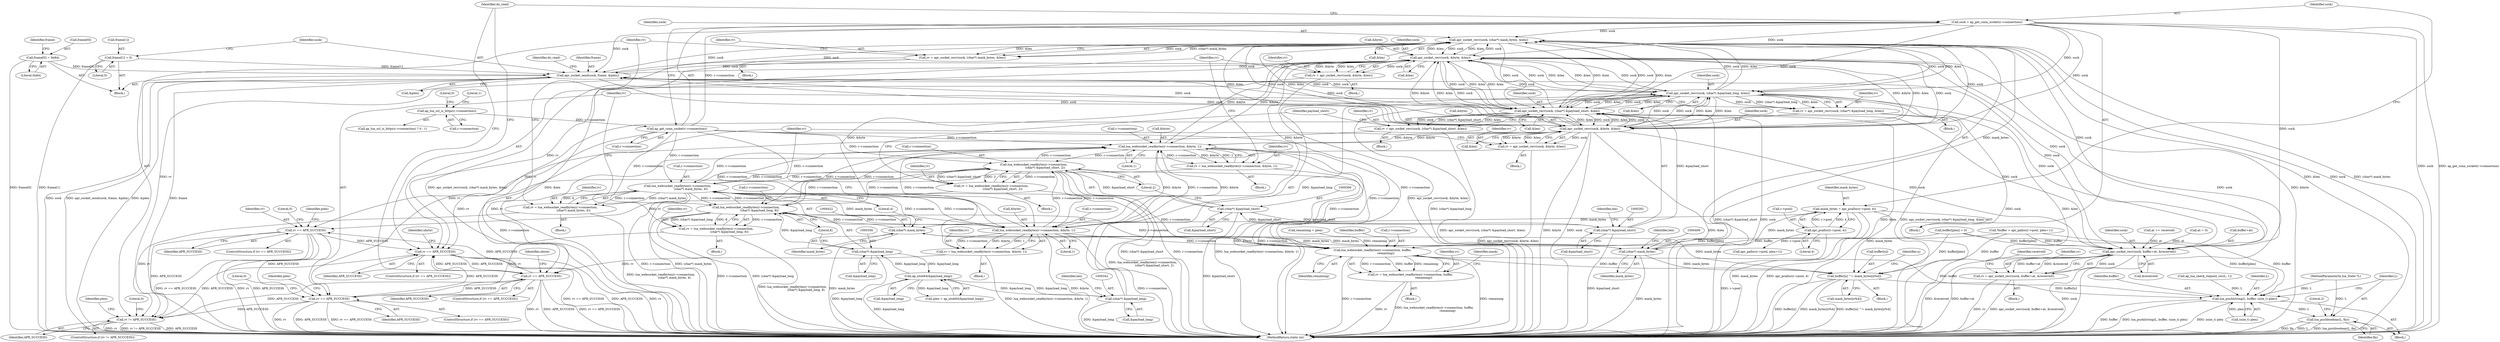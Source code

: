 digraph "0_httpd_643f0fcf3b8ab09a68f0ecd2aa37aafeda3e63ef@API" {
"1000406" [label="(Call,apr_socket_recv(sock, (char*) mask_bytes, &len))"];
"1000185" [label="(Call,apr_socket_recv(sock, &byte, &len))"];
"1000567" [label="(Call,apr_socket_send(sock, frame, &plen))"];
"1000406" [label="(Call,apr_socket_recv(sock, (char*) mask_bytes, &len))"];
"1000339" [label="(Call,apr_socket_recv(sock, (char*) &payload_long, &len))"];
"1000289" [label="(Call,apr_socket_recv(sock, (char*) &payload_short, &len))"];
"1000168" [label="(Call,sock = ap_get_conn_socket(r->connection))"];
"1000170" [label="(Call,ap_get_conn_socket(r->connection))"];
"1000155" [label="(Call,ap_lua_ssl_is_https(r->connection))"];
"1000234" [label="(Call,apr_socket_recv(sock, &byte, &len))"];
"1000195" [label="(Call,lua_websocket_readbytes(r->connection, &byte, 1))"];
"1000301" [label="(Call,lua_websocket_readbytes(r->connection, \n                        (char*) &payload_short, 2))"];
"1000417" [label="(Call,lua_websocket_readbytes(r->connection, \n                            (char*) mask_bytes, 4))"];
"1000351" [label="(Call,lua_websocket_readbytes(r->connection, \n                            (char*) &payload_long, 8))"];
"1000244" [label="(Call,lua_websocket_readbytes(r->connection, &byte, 1))"];
"1000355" [label="(Call,(char*) &payload_long)"];
"1000367" [label="(Call,ap_ntoh64(&payload_long))"];
"1000341" [label="(Call,(char*) &payload_long)"];
"1000421" [label="(Call,(char*) mask_bytes)"];
"1000408" [label="(Call,(char*) mask_bytes)"];
"1000161" [label="(Call,mask_bytes = apr_pcalloc(r->pool, 4))"];
"1000163" [label="(Call,apr_pcalloc(r->pool, 4))"];
"1000305" [label="(Call,(char*) &payload_short)"];
"1000291" [label="(Call,(char*) &payload_short)"];
"1000562" [label="(Call,frame[1] = 0)"];
"1000557" [label="(Call,frame[0] = 0x8A)"];
"1000183" [label="(Call,rv = apr_socket_recv(sock, &byte, &len))"];
"1000203" [label="(Call,rv == APR_SUCCESS)"];
"1000252" [label="(Call,rv == APR_SUCCESS)"];
"1000315" [label="(Call,rv == APR_SUCCESS)"];
"1000361" [label="(Call,rv == APR_SUCCESS)"];
"1000426" [label="(Call,rv != APR_SUCCESS)"];
"1000193" [label="(Call,rv = lua_websocket_readbytes(r->connection, &byte, 1))"];
"1000232" [label="(Call,rv = apr_socket_recv(sock, &byte, &len))"];
"1000287" [label="(Call,rv = apr_socket_recv(sock, (char*) &payload_short, &len))"];
"1000337" [label="(Call,rv = apr_socket_recv(sock, (char*) &payload_long, &len))"];
"1000404" [label="(Call,rv = apr_socket_recv(sock, (char*) mask_bytes, &len))"];
"1000480" [label="(Call,apr_socket_recv(sock, buffer+at, &received))"];
"1000478" [label="(Call,rv = apr_socket_recv(sock, buffer+at, &received))"];
"1000242" [label="(Call,rv = lua_websocket_readbytes(r->connection, &byte, 1))"];
"1000299" [label="(Call,rv = lua_websocket_readbytes(r->connection, \n                        (char*) &payload_short, 2))"];
"1000349" [label="(Call,rv = lua_websocket_readbytes(r->connection, \n                            (char*) &payload_long, 8))"];
"1000415" [label="(Call,rv = lua_websocket_readbytes(r->connection, \n                            (char*) mask_bytes, 4))"];
"1000509" [label="(Call,lua_websocket_readbytes(r->connection, buffer, \n                            remaining))"];
"1000507" [label="(Call,rv = lua_websocket_readbytes(r->connection, buffer, \n                            remaining))"];
"1000528" [label="(Call,buffer[n] ^= mask_bytes[n%4])"];
"1000537" [label="(Call,lua_pushlstring(L, buffer, (size_t) plen))"];
"1000543" [label="(Call,lua_pushboolean(L, fin))"];
"1000539" [label="(Identifier,buffer)"];
"1000241" [label="(Block,)"];
"1000243" [label="(Identifier,rv)"];
"1000254" [label="(Identifier,APR_SUCCESS)"];
"1000231" [label="(Block,)"];
"1000568" [label="(Identifier,sock)"];
"1000355" [label="(Call,(char*) &payload_long)"];
"1000482" [label="(Call,buffer+at)"];
"1000435" [label="(Identifier,plen)"];
"1000170" [label="(Call,ap_get_conn_socket(r->connection))"];
"1000314" [label="(ControlStructure,if (rv == APR_SUCCESS))"];
"1000481" [label="(Identifier,sock)"];
"1000573" [label="(Identifier,do_read)"];
"1000495" [label="(Call,at += received)"];
"1000442" [label="(Block,)"];
"1000547" [label="(Literal,2)"];
"1000489" [label="(Identifier,received)"];
"1000348" [label="(Block,)"];
"1000404" [label="(Call,rv = apr_socket_recv(sock, (char*) mask_bytes, &len))"];
"1000540" [label="(Call,(size_t) plen)"];
"1000544" [label="(Identifier,L)"];
"1000543" [label="(Call,lua_pushboolean(L, fin))"];
"1000545" [label="(Identifier,fin)"];
"1000507" [label="(Call,rv = lua_websocket_readbytes(r->connection, buffer, \n                            remaining))"];
"1000171" [label="(Call,r->connection)"];
"1000199" [label="(Call,&byte)"];
"1000289" [label="(Call,apr_socket_recv(sock, (char*) &payload_short, &len))"];
"1000149" [label="(Call,ap_lua_check_request_rec(L, 1))"];
"1000567" [label="(Call,apr_socket_send(sock, frame, &plen))"];
"1000516" [label="(Identifier,mask)"];
"1000455" [label="(Call,apr_palloc(r->pool, plen+1))"];
"1000410" [label="(Identifier,mask_bytes)"];
"1000305" [label="(Call,(char*) &payload_short)"];
"1000161" [label="(Call,mask_bytes = apr_pcalloc(r->pool, 4))"];
"1000337" [label="(Call,rv = apr_socket_recv(sock, (char*) &payload_long, &len))"];
"1000309" [label="(Literal,2)"];
"1000234" [label="(Call,apr_socket_recv(sock, &byte, &len))"];
"1000317" [label="(Identifier,APR_SUCCESS)"];
"1000478" [label="(Call,rv = apr_socket_recv(sock, buffer+at, &received))"];
"1000257" [label="(Identifier,ubyte)"];
"1000424" [label="(Literal,4)"];
"1000561" [label="(Literal,0x8A)"];
"1000316" [label="(Identifier,rv)"];
"1000311" [label="(Identifier,payload_short)"];
"1000343" [label="(Call,&payload_long)"];
"1000242" [label="(Call,rv = lua_websocket_readbytes(r->connection, &byte, 1))"];
"1000195" [label="(Call,lua_websocket_readbytes(r->connection, &byte, 1))"];
"1000116" [label="(Block,)"];
"1000245" [label="(Call,r->connection)"];
"1000403" [label="(Block,)"];
"1000474" [label="(Block,)"];
"1000529" [label="(Call,buffer[n])"];
"1000508" [label="(Identifier,rv)"];
"1000325" [label="(Literal,0)"];
"1000205" [label="(Identifier,APR_SUCCESS)"];
"1000407" [label="(Identifier,sock)"];
"1000479" [label="(Identifier,rv)"];
"1000509" [label="(Call,lua_websocket_readbytes(r->connection, buffer, \n                            remaining))"];
"1000203" [label="(Call,rv == APR_SUCCESS)"];
"1000352" [label="(Call,r->connection)"];
"1000287" [label="(Call,rv = apr_socket_recv(sock, (char*) &payload_short, &len))"];
"1000244" [label="(Call,lua_websocket_readbytes(r->connection, &byte, 1))"];
"1000462" [label="(Call,buffer[plen] = 0)"];
"1000406" [label="(Call,apr_socket_recv(sock, (char*) mask_bytes, &len))"];
"1000162" [label="(Identifier,mask_bytes)"];
"1000202" [label="(ControlStructure,if (rv == APR_SUCCESS))"];
"1000538" [label="(Identifier,L)"];
"1000302" [label="(Call,r->connection)"];
"1000526" [label="(Identifier,n)"];
"1000184" [label="(Identifier,rv)"];
"1000291" [label="(Call,(char*) &payload_short)"];
"1000367" [label="(Call,ap_ntoh64(&payload_long))"];
"1000175" [label="(Identifier,do_read)"];
"1000238" [label="(Call,&len)"];
"1000250" [label="(Literal,1)"];
"1000532" [label="(Call,mask_bytes[n%4])"];
"1000301" [label="(Call,lua_websocket_readbytes(r->connection, \n                        (char*) &payload_short, 2))"];
"1000345" [label="(Call,&len)"];
"1000558" [label="(Call,frame[0])"];
"1000288" [label="(Identifier,rv)"];
"1000232" [label="(Call,rv = apr_socket_recv(sock, &byte, &len))"];
"1000183" [label="(Call,rv = apr_socket_recv(sock, &byte, &len))"];
"1000251" [label="(ControlStructure,if (rv == APR_SUCCESS))"];
"1000307" [label="(Call,&payload_short)"];
"1000414" [label="(Block,)"];
"1000563" [label="(Call,frame[1])"];
"1000233" [label="(Identifier,rv)"];
"1000192" [label="(Block,)"];
"1000363" [label="(Identifier,APR_SUCCESS)"];
"1000480" [label="(Call,apr_socket_recv(sock, buffer+at, &received))"];
"1000444" [label="(Call,remaining = plen)"];
"1000213" [label="(Identifier,ubyte)"];
"1000569" [label="(Identifier,frame)"];
"1000426" [label="(Call,rv != APR_SUCCESS)"];
"1000418" [label="(Call,r->connection)"];
"1000154" [label="(Call,ap_lua_ssl_is_https(r->connection) ? 0 : 1)"];
"1000186" [label="(Identifier,sock)"];
"1000315" [label="(Call,rv == APR_SUCCESS)"];
"1000193" [label="(Call,rv = lua_websocket_readbytes(r->connection, &byte, 1))"];
"1000362" [label="(Identifier,rv)"];
"1000566" [label="(Literal,0)"];
"1000366" [label="(Identifier,plen)"];
"1000411" [label="(Call,&len)"];
"1000339" [label="(Call,apr_socket_recv(sock, (char*) &payload_long, &len))"];
"1000368" [label="(Call,&payload_long)"];
"1000453" [label="(Call,*buffer = apr_palloc(r->pool, plen+1))"];
"1000537" [label="(Call,lua_pushlstring(L, buffer, (size_t) plen))"];
"1000167" [label="(Literal,4)"];
"1000295" [label="(Call,&len)"];
"1000185" [label="(Call,apr_socket_recv(sock, &byte, &len))"];
"1000351" [label="(Call,lua_websocket_readbytes(r->connection, \n                            (char*) &payload_long, 8))"];
"1000417" [label="(Call,lua_websocket_readbytes(r->connection, \n                            (char*) mask_bytes, 4))"];
"1000423" [label="(Identifier,mask_bytes)"];
"1000412" [label="(Identifier,len)"];
"1000155" [label="(Call,ap_lua_ssl_is_https(r->connection))"];
"1000360" [label="(ControlStructure,if (rv == APR_SUCCESS))"];
"1000341" [label="(Call,(char*) &payload_long)"];
"1000204" [label="(Identifier,rv)"];
"1000431" [label="(Literal,0)"];
"1000350" [label="(Identifier,rv)"];
"1000201" [label="(Literal,1)"];
"1000189" [label="(Call,&len)"];
"1000168" [label="(Call,sock = ap_get_conn_socket(r->connection))"];
"1000182" [label="(Block,)"];
"1000298" [label="(Block,)"];
"1000290" [label="(Identifier,sock)"];
"1000349" [label="(Call,rv = lua_websocket_readbytes(r->connection, \n                            (char*) &payload_long, 8))"];
"1000300" [label="(Identifier,rv)"];
"1000346" [label="(Identifier,len)"];
"1000428" [label="(Identifier,APR_SUCCESS)"];
"1000164" [label="(Call,r->pool)"];
"1000357" [label="(Call,&payload_long)"];
"1000299" [label="(Call,rv = lua_websocket_readbytes(r->connection, \n                        (char*) &payload_short, 2))"];
"1000373" [label="(Literal,0)"];
"1000169" [label="(Identifier,sock)"];
"1000296" [label="(Identifier,len)"];
"1000235" [label="(Identifier,sock)"];
"1000513" [label="(Identifier,buffer)"];
"1000415" [label="(Call,rv = lua_websocket_readbytes(r->connection, \n                            (char*) mask_bytes, 4))"];
"1000562" [label="(Call,frame[1] = 0)"];
"1000194" [label="(Identifier,rv)"];
"1000485" [label="(Call,&received)"];
"1000570" [label="(Call,&plen)"];
"1000293" [label="(Call,&payload_short)"];
"1000160" [label="(Literal,1)"];
"1000187" [label="(Call,&byte)"];
"1000248" [label="(Call,&byte)"];
"1000365" [label="(Call,plen = ap_ntoh64(&payload_long))"];
"1000336" [label="(Block,)"];
"1000286" [label="(Block,)"];
"1000527" [label="(Block,)"];
"1000252" [label="(Call,rv == APR_SUCCESS)"];
"1000514" [label="(Identifier,remaining)"];
"1000361" [label="(Call,rv == APR_SUCCESS)"];
"1000408" [label="(Call,(char*) mask_bytes)"];
"1000564" [label="(Identifier,frame)"];
"1000427" [label="(Identifier,rv)"];
"1000338" [label="(Identifier,rv)"];
"1000425" [label="(ControlStructure,if (rv != APR_SUCCESS))"];
"1000557" [label="(Call,frame[0] = 0x8A)"];
"1000253" [label="(Identifier,rv)"];
"1000506" [label="(Block,)"];
"1000236" [label="(Call,&byte)"];
"1000115" [label="(MethodParameterIn,lua_State *L)"];
"1000510" [label="(Call,r->connection)"];
"1000449" [label="(Call,at = 0)"];
"1000340" [label="(Identifier,sock)"];
"1000416" [label="(Identifier,rv)"];
"1000552" [label="(Block,)"];
"1000359" [label="(Literal,8)"];
"1000156" [label="(Call,r->connection)"];
"1000196" [label="(Call,r->connection)"];
"1000421" [label="(Call,(char*) mask_bytes)"];
"1000528" [label="(Call,buffer[n] ^= mask_bytes[n%4])"];
"1000405" [label="(Identifier,rv)"];
"1000320" [label="(Identifier,plen)"];
"1000159" [label="(Literal,0)"];
"1000577" [label="(MethodReturn,static int)"];
"1000163" [label="(Call,apr_pcalloc(r->pool, 4))"];
"1000406" -> "1000404"  [label="AST: "];
"1000406" -> "1000411"  [label="CFG: "];
"1000407" -> "1000406"  [label="AST: "];
"1000408" -> "1000406"  [label="AST: "];
"1000411" -> "1000406"  [label="AST: "];
"1000404" -> "1000406"  [label="CFG: "];
"1000406" -> "1000577"  [label="DDG: &len"];
"1000406" -> "1000577"  [label="DDG: sock"];
"1000406" -> "1000577"  [label="DDG: (char*) mask_bytes"];
"1000406" -> "1000185"  [label="DDG: sock"];
"1000406" -> "1000185"  [label="DDG: &len"];
"1000406" -> "1000234"  [label="DDG: sock"];
"1000406" -> "1000234"  [label="DDG: &len"];
"1000406" -> "1000289"  [label="DDG: sock"];
"1000406" -> "1000289"  [label="DDG: &len"];
"1000406" -> "1000339"  [label="DDG: sock"];
"1000406" -> "1000339"  [label="DDG: &len"];
"1000406" -> "1000404"  [label="DDG: sock"];
"1000406" -> "1000404"  [label="DDG: (char*) mask_bytes"];
"1000406" -> "1000404"  [label="DDG: &len"];
"1000185" -> "1000406"  [label="DDG: sock"];
"1000185" -> "1000406"  [label="DDG: &len"];
"1000567" -> "1000406"  [label="DDG: sock"];
"1000339" -> "1000406"  [label="DDG: sock"];
"1000339" -> "1000406"  [label="DDG: &len"];
"1000289" -> "1000406"  [label="DDG: sock"];
"1000289" -> "1000406"  [label="DDG: &len"];
"1000168" -> "1000406"  [label="DDG: sock"];
"1000234" -> "1000406"  [label="DDG: sock"];
"1000234" -> "1000406"  [label="DDG: &len"];
"1000408" -> "1000406"  [label="DDG: mask_bytes"];
"1000406" -> "1000480"  [label="DDG: sock"];
"1000406" -> "1000567"  [label="DDG: sock"];
"1000185" -> "1000183"  [label="AST: "];
"1000185" -> "1000189"  [label="CFG: "];
"1000186" -> "1000185"  [label="AST: "];
"1000187" -> "1000185"  [label="AST: "];
"1000189" -> "1000185"  [label="AST: "];
"1000183" -> "1000185"  [label="CFG: "];
"1000185" -> "1000577"  [label="DDG: sock"];
"1000185" -> "1000577"  [label="DDG: &byte"];
"1000185" -> "1000577"  [label="DDG: &len"];
"1000185" -> "1000183"  [label="DDG: sock"];
"1000185" -> "1000183"  [label="DDG: &byte"];
"1000185" -> "1000183"  [label="DDG: &len"];
"1000567" -> "1000185"  [label="DDG: sock"];
"1000339" -> "1000185"  [label="DDG: sock"];
"1000339" -> "1000185"  [label="DDG: &len"];
"1000289" -> "1000185"  [label="DDG: sock"];
"1000289" -> "1000185"  [label="DDG: &len"];
"1000168" -> "1000185"  [label="DDG: sock"];
"1000234" -> "1000185"  [label="DDG: sock"];
"1000234" -> "1000185"  [label="DDG: &byte"];
"1000234" -> "1000185"  [label="DDG: &len"];
"1000244" -> "1000185"  [label="DDG: &byte"];
"1000195" -> "1000185"  [label="DDG: &byte"];
"1000185" -> "1000195"  [label="DDG: &byte"];
"1000185" -> "1000234"  [label="DDG: sock"];
"1000185" -> "1000234"  [label="DDG: &byte"];
"1000185" -> "1000234"  [label="DDG: &len"];
"1000185" -> "1000244"  [label="DDG: &byte"];
"1000185" -> "1000289"  [label="DDG: sock"];
"1000185" -> "1000289"  [label="DDG: &len"];
"1000185" -> "1000339"  [label="DDG: sock"];
"1000185" -> "1000339"  [label="DDG: &len"];
"1000185" -> "1000480"  [label="DDG: sock"];
"1000185" -> "1000567"  [label="DDG: sock"];
"1000567" -> "1000552"  [label="AST: "];
"1000567" -> "1000570"  [label="CFG: "];
"1000568" -> "1000567"  [label="AST: "];
"1000569" -> "1000567"  [label="AST: "];
"1000570" -> "1000567"  [label="AST: "];
"1000573" -> "1000567"  [label="CFG: "];
"1000567" -> "1000577"  [label="DDG: frame"];
"1000567" -> "1000577"  [label="DDG: sock"];
"1000567" -> "1000577"  [label="DDG: apr_socket_send(sock, frame, &plen)"];
"1000567" -> "1000577"  [label="DDG: &plen"];
"1000567" -> "1000234"  [label="DDG: sock"];
"1000567" -> "1000289"  [label="DDG: sock"];
"1000567" -> "1000339"  [label="DDG: sock"];
"1000567" -> "1000480"  [label="DDG: sock"];
"1000339" -> "1000567"  [label="DDG: sock"];
"1000289" -> "1000567"  [label="DDG: sock"];
"1000168" -> "1000567"  [label="DDG: sock"];
"1000234" -> "1000567"  [label="DDG: sock"];
"1000562" -> "1000567"  [label="DDG: frame[1]"];
"1000557" -> "1000567"  [label="DDG: frame[0]"];
"1000339" -> "1000337"  [label="AST: "];
"1000339" -> "1000345"  [label="CFG: "];
"1000340" -> "1000339"  [label="AST: "];
"1000341" -> "1000339"  [label="AST: "];
"1000345" -> "1000339"  [label="AST: "];
"1000337" -> "1000339"  [label="CFG: "];
"1000339" -> "1000577"  [label="DDG: sock"];
"1000339" -> "1000577"  [label="DDG: &len"];
"1000339" -> "1000577"  [label="DDG: (char*) &payload_long"];
"1000339" -> "1000234"  [label="DDG: sock"];
"1000339" -> "1000234"  [label="DDG: &len"];
"1000339" -> "1000289"  [label="DDG: sock"];
"1000339" -> "1000289"  [label="DDG: &len"];
"1000339" -> "1000337"  [label="DDG: sock"];
"1000339" -> "1000337"  [label="DDG: (char*) &payload_long"];
"1000339" -> "1000337"  [label="DDG: &len"];
"1000289" -> "1000339"  [label="DDG: sock"];
"1000289" -> "1000339"  [label="DDG: &len"];
"1000168" -> "1000339"  [label="DDG: sock"];
"1000234" -> "1000339"  [label="DDG: sock"];
"1000234" -> "1000339"  [label="DDG: &len"];
"1000341" -> "1000339"  [label="DDG: &payload_long"];
"1000339" -> "1000480"  [label="DDG: sock"];
"1000289" -> "1000287"  [label="AST: "];
"1000289" -> "1000295"  [label="CFG: "];
"1000290" -> "1000289"  [label="AST: "];
"1000291" -> "1000289"  [label="AST: "];
"1000295" -> "1000289"  [label="AST: "];
"1000287" -> "1000289"  [label="CFG: "];
"1000289" -> "1000577"  [label="DDG: (char*) &payload_short"];
"1000289" -> "1000577"  [label="DDG: sock"];
"1000289" -> "1000577"  [label="DDG: &len"];
"1000289" -> "1000234"  [label="DDG: sock"];
"1000289" -> "1000234"  [label="DDG: &len"];
"1000289" -> "1000287"  [label="DDG: sock"];
"1000289" -> "1000287"  [label="DDG: (char*) &payload_short"];
"1000289" -> "1000287"  [label="DDG: &len"];
"1000168" -> "1000289"  [label="DDG: sock"];
"1000234" -> "1000289"  [label="DDG: sock"];
"1000234" -> "1000289"  [label="DDG: &len"];
"1000291" -> "1000289"  [label="DDG: &payload_short"];
"1000289" -> "1000480"  [label="DDG: sock"];
"1000168" -> "1000116"  [label="AST: "];
"1000168" -> "1000170"  [label="CFG: "];
"1000169" -> "1000168"  [label="AST: "];
"1000170" -> "1000168"  [label="AST: "];
"1000175" -> "1000168"  [label="CFG: "];
"1000168" -> "1000577"  [label="DDG: sock"];
"1000168" -> "1000577"  [label="DDG: ap_get_conn_socket(r->connection)"];
"1000170" -> "1000168"  [label="DDG: r->connection"];
"1000168" -> "1000234"  [label="DDG: sock"];
"1000168" -> "1000480"  [label="DDG: sock"];
"1000170" -> "1000171"  [label="CFG: "];
"1000171" -> "1000170"  [label="AST: "];
"1000170" -> "1000577"  [label="DDG: r->connection"];
"1000155" -> "1000170"  [label="DDG: r->connection"];
"1000170" -> "1000195"  [label="DDG: r->connection"];
"1000170" -> "1000244"  [label="DDG: r->connection"];
"1000170" -> "1000301"  [label="DDG: r->connection"];
"1000170" -> "1000351"  [label="DDG: r->connection"];
"1000170" -> "1000417"  [label="DDG: r->connection"];
"1000170" -> "1000509"  [label="DDG: r->connection"];
"1000155" -> "1000154"  [label="AST: "];
"1000155" -> "1000156"  [label="CFG: "];
"1000156" -> "1000155"  [label="AST: "];
"1000159" -> "1000155"  [label="CFG: "];
"1000160" -> "1000155"  [label="CFG: "];
"1000234" -> "1000232"  [label="AST: "];
"1000234" -> "1000238"  [label="CFG: "];
"1000235" -> "1000234"  [label="AST: "];
"1000236" -> "1000234"  [label="AST: "];
"1000238" -> "1000234"  [label="AST: "];
"1000232" -> "1000234"  [label="CFG: "];
"1000234" -> "1000577"  [label="DDG: &byte"];
"1000234" -> "1000577"  [label="DDG: sock"];
"1000234" -> "1000577"  [label="DDG: &len"];
"1000234" -> "1000195"  [label="DDG: &byte"];
"1000234" -> "1000232"  [label="DDG: sock"];
"1000234" -> "1000232"  [label="DDG: &byte"];
"1000234" -> "1000232"  [label="DDG: &len"];
"1000195" -> "1000234"  [label="DDG: &byte"];
"1000234" -> "1000480"  [label="DDG: sock"];
"1000195" -> "1000193"  [label="AST: "];
"1000195" -> "1000201"  [label="CFG: "];
"1000196" -> "1000195"  [label="AST: "];
"1000199" -> "1000195"  [label="AST: "];
"1000201" -> "1000195"  [label="AST: "];
"1000193" -> "1000195"  [label="CFG: "];
"1000195" -> "1000577"  [label="DDG: &byte"];
"1000195" -> "1000577"  [label="DDG: r->connection"];
"1000195" -> "1000193"  [label="DDG: r->connection"];
"1000195" -> "1000193"  [label="DDG: &byte"];
"1000195" -> "1000193"  [label="DDG: 1"];
"1000301" -> "1000195"  [label="DDG: r->connection"];
"1000417" -> "1000195"  [label="DDG: r->connection"];
"1000351" -> "1000195"  [label="DDG: r->connection"];
"1000244" -> "1000195"  [label="DDG: r->connection"];
"1000244" -> "1000195"  [label="DDG: &byte"];
"1000195" -> "1000244"  [label="DDG: r->connection"];
"1000195" -> "1000244"  [label="DDG: &byte"];
"1000195" -> "1000301"  [label="DDG: r->connection"];
"1000195" -> "1000351"  [label="DDG: r->connection"];
"1000195" -> "1000417"  [label="DDG: r->connection"];
"1000195" -> "1000509"  [label="DDG: r->connection"];
"1000301" -> "1000299"  [label="AST: "];
"1000301" -> "1000309"  [label="CFG: "];
"1000302" -> "1000301"  [label="AST: "];
"1000305" -> "1000301"  [label="AST: "];
"1000309" -> "1000301"  [label="AST: "];
"1000299" -> "1000301"  [label="CFG: "];
"1000301" -> "1000577"  [label="DDG: (char*) &payload_short"];
"1000301" -> "1000577"  [label="DDG: r->connection"];
"1000301" -> "1000244"  [label="DDG: r->connection"];
"1000301" -> "1000299"  [label="DDG: r->connection"];
"1000301" -> "1000299"  [label="DDG: (char*) &payload_short"];
"1000301" -> "1000299"  [label="DDG: 2"];
"1000417" -> "1000301"  [label="DDG: r->connection"];
"1000351" -> "1000301"  [label="DDG: r->connection"];
"1000244" -> "1000301"  [label="DDG: r->connection"];
"1000305" -> "1000301"  [label="DDG: &payload_short"];
"1000301" -> "1000351"  [label="DDG: r->connection"];
"1000301" -> "1000417"  [label="DDG: r->connection"];
"1000301" -> "1000509"  [label="DDG: r->connection"];
"1000417" -> "1000415"  [label="AST: "];
"1000417" -> "1000424"  [label="CFG: "];
"1000418" -> "1000417"  [label="AST: "];
"1000421" -> "1000417"  [label="AST: "];
"1000424" -> "1000417"  [label="AST: "];
"1000415" -> "1000417"  [label="CFG: "];
"1000417" -> "1000577"  [label="DDG: r->connection"];
"1000417" -> "1000577"  [label="DDG: (char*) mask_bytes"];
"1000417" -> "1000244"  [label="DDG: r->connection"];
"1000417" -> "1000351"  [label="DDG: r->connection"];
"1000417" -> "1000415"  [label="DDG: r->connection"];
"1000417" -> "1000415"  [label="DDG: (char*) mask_bytes"];
"1000417" -> "1000415"  [label="DDG: 4"];
"1000351" -> "1000417"  [label="DDG: r->connection"];
"1000244" -> "1000417"  [label="DDG: r->connection"];
"1000421" -> "1000417"  [label="DDG: mask_bytes"];
"1000417" -> "1000509"  [label="DDG: r->connection"];
"1000351" -> "1000349"  [label="AST: "];
"1000351" -> "1000359"  [label="CFG: "];
"1000352" -> "1000351"  [label="AST: "];
"1000355" -> "1000351"  [label="AST: "];
"1000359" -> "1000351"  [label="AST: "];
"1000349" -> "1000351"  [label="CFG: "];
"1000351" -> "1000577"  [label="DDG: r->connection"];
"1000351" -> "1000577"  [label="DDG: (char*) &payload_long"];
"1000351" -> "1000244"  [label="DDG: r->connection"];
"1000351" -> "1000349"  [label="DDG: r->connection"];
"1000351" -> "1000349"  [label="DDG: (char*) &payload_long"];
"1000351" -> "1000349"  [label="DDG: 8"];
"1000244" -> "1000351"  [label="DDG: r->connection"];
"1000355" -> "1000351"  [label="DDG: &payload_long"];
"1000351" -> "1000509"  [label="DDG: r->connection"];
"1000244" -> "1000242"  [label="AST: "];
"1000244" -> "1000250"  [label="CFG: "];
"1000245" -> "1000244"  [label="AST: "];
"1000248" -> "1000244"  [label="AST: "];
"1000250" -> "1000244"  [label="AST: "];
"1000242" -> "1000244"  [label="CFG: "];
"1000244" -> "1000577"  [label="DDG: &byte"];
"1000244" -> "1000577"  [label="DDG: r->connection"];
"1000244" -> "1000242"  [label="DDG: r->connection"];
"1000244" -> "1000242"  [label="DDG: &byte"];
"1000244" -> "1000242"  [label="DDG: 1"];
"1000244" -> "1000509"  [label="DDG: r->connection"];
"1000355" -> "1000357"  [label="CFG: "];
"1000356" -> "1000355"  [label="AST: "];
"1000357" -> "1000355"  [label="AST: "];
"1000359" -> "1000355"  [label="CFG: "];
"1000355" -> "1000577"  [label="DDG: &payload_long"];
"1000367" -> "1000355"  [label="DDG: &payload_long"];
"1000355" -> "1000367"  [label="DDG: &payload_long"];
"1000367" -> "1000365"  [label="AST: "];
"1000367" -> "1000368"  [label="CFG: "];
"1000368" -> "1000367"  [label="AST: "];
"1000365" -> "1000367"  [label="CFG: "];
"1000367" -> "1000577"  [label="DDG: &payload_long"];
"1000367" -> "1000341"  [label="DDG: &payload_long"];
"1000367" -> "1000365"  [label="DDG: &payload_long"];
"1000341" -> "1000367"  [label="DDG: &payload_long"];
"1000341" -> "1000343"  [label="CFG: "];
"1000342" -> "1000341"  [label="AST: "];
"1000343" -> "1000341"  [label="AST: "];
"1000346" -> "1000341"  [label="CFG: "];
"1000341" -> "1000577"  [label="DDG: &payload_long"];
"1000421" -> "1000423"  [label="CFG: "];
"1000422" -> "1000421"  [label="AST: "];
"1000423" -> "1000421"  [label="AST: "];
"1000424" -> "1000421"  [label="CFG: "];
"1000421" -> "1000577"  [label="DDG: mask_bytes"];
"1000421" -> "1000408"  [label="DDG: mask_bytes"];
"1000408" -> "1000421"  [label="DDG: mask_bytes"];
"1000161" -> "1000421"  [label="DDG: mask_bytes"];
"1000421" -> "1000528"  [label="DDG: mask_bytes"];
"1000408" -> "1000410"  [label="CFG: "];
"1000409" -> "1000408"  [label="AST: "];
"1000410" -> "1000408"  [label="AST: "];
"1000412" -> "1000408"  [label="CFG: "];
"1000408" -> "1000577"  [label="DDG: mask_bytes"];
"1000161" -> "1000408"  [label="DDG: mask_bytes"];
"1000408" -> "1000528"  [label="DDG: mask_bytes"];
"1000161" -> "1000116"  [label="AST: "];
"1000161" -> "1000163"  [label="CFG: "];
"1000162" -> "1000161"  [label="AST: "];
"1000163" -> "1000161"  [label="AST: "];
"1000169" -> "1000161"  [label="CFG: "];
"1000161" -> "1000577"  [label="DDG: apr_pcalloc(r->pool, 4)"];
"1000161" -> "1000577"  [label="DDG: mask_bytes"];
"1000163" -> "1000161"  [label="DDG: r->pool"];
"1000163" -> "1000161"  [label="DDG: 4"];
"1000161" -> "1000528"  [label="DDG: mask_bytes"];
"1000163" -> "1000167"  [label="CFG: "];
"1000164" -> "1000163"  [label="AST: "];
"1000167" -> "1000163"  [label="AST: "];
"1000163" -> "1000577"  [label="DDG: r->pool"];
"1000163" -> "1000455"  [label="DDG: r->pool"];
"1000305" -> "1000307"  [label="CFG: "];
"1000306" -> "1000305"  [label="AST: "];
"1000307" -> "1000305"  [label="AST: "];
"1000309" -> "1000305"  [label="CFG: "];
"1000305" -> "1000577"  [label="DDG: &payload_short"];
"1000305" -> "1000291"  [label="DDG: &payload_short"];
"1000291" -> "1000305"  [label="DDG: &payload_short"];
"1000291" -> "1000293"  [label="CFG: "];
"1000292" -> "1000291"  [label="AST: "];
"1000293" -> "1000291"  [label="AST: "];
"1000296" -> "1000291"  [label="CFG: "];
"1000291" -> "1000577"  [label="DDG: &payload_short"];
"1000562" -> "1000552"  [label="AST: "];
"1000562" -> "1000566"  [label="CFG: "];
"1000563" -> "1000562"  [label="AST: "];
"1000566" -> "1000562"  [label="AST: "];
"1000568" -> "1000562"  [label="CFG: "];
"1000562" -> "1000577"  [label="DDG: frame[1]"];
"1000557" -> "1000552"  [label="AST: "];
"1000557" -> "1000561"  [label="CFG: "];
"1000558" -> "1000557"  [label="AST: "];
"1000561" -> "1000557"  [label="AST: "];
"1000564" -> "1000557"  [label="CFG: "];
"1000557" -> "1000577"  [label="DDG: frame[0]"];
"1000183" -> "1000182"  [label="AST: "];
"1000184" -> "1000183"  [label="AST: "];
"1000204" -> "1000183"  [label="CFG: "];
"1000183" -> "1000577"  [label="DDG: apr_socket_recv(sock, &byte, &len)"];
"1000183" -> "1000203"  [label="DDG: rv"];
"1000203" -> "1000202"  [label="AST: "];
"1000203" -> "1000205"  [label="CFG: "];
"1000204" -> "1000203"  [label="AST: "];
"1000205" -> "1000203"  [label="AST: "];
"1000175" -> "1000203"  [label="CFG: "];
"1000213" -> "1000203"  [label="CFG: "];
"1000203" -> "1000577"  [label="DDG: rv == APR_SUCCESS"];
"1000203" -> "1000577"  [label="DDG: APR_SUCCESS"];
"1000203" -> "1000577"  [label="DDG: rv"];
"1000193" -> "1000203"  [label="DDG: rv"];
"1000426" -> "1000203"  [label="DDG: APR_SUCCESS"];
"1000252" -> "1000203"  [label="DDG: APR_SUCCESS"];
"1000361" -> "1000203"  [label="DDG: APR_SUCCESS"];
"1000315" -> "1000203"  [label="DDG: APR_SUCCESS"];
"1000203" -> "1000252"  [label="DDG: APR_SUCCESS"];
"1000252" -> "1000251"  [label="AST: "];
"1000252" -> "1000254"  [label="CFG: "];
"1000253" -> "1000252"  [label="AST: "];
"1000254" -> "1000252"  [label="AST: "];
"1000175" -> "1000252"  [label="CFG: "];
"1000257" -> "1000252"  [label="CFG: "];
"1000252" -> "1000577"  [label="DDG: rv"];
"1000252" -> "1000577"  [label="DDG: APR_SUCCESS"];
"1000252" -> "1000577"  [label="DDG: rv == APR_SUCCESS"];
"1000232" -> "1000252"  [label="DDG: rv"];
"1000242" -> "1000252"  [label="DDG: rv"];
"1000252" -> "1000315"  [label="DDG: APR_SUCCESS"];
"1000252" -> "1000361"  [label="DDG: APR_SUCCESS"];
"1000252" -> "1000426"  [label="DDG: APR_SUCCESS"];
"1000315" -> "1000314"  [label="AST: "];
"1000315" -> "1000317"  [label="CFG: "];
"1000316" -> "1000315"  [label="AST: "];
"1000317" -> "1000315"  [label="AST: "];
"1000320" -> "1000315"  [label="CFG: "];
"1000325" -> "1000315"  [label="CFG: "];
"1000315" -> "1000577"  [label="DDG: rv == APR_SUCCESS"];
"1000315" -> "1000577"  [label="DDG: rv"];
"1000315" -> "1000577"  [label="DDG: APR_SUCCESS"];
"1000299" -> "1000315"  [label="DDG: rv"];
"1000287" -> "1000315"  [label="DDG: rv"];
"1000315" -> "1000361"  [label="DDG: APR_SUCCESS"];
"1000315" -> "1000426"  [label="DDG: APR_SUCCESS"];
"1000361" -> "1000360"  [label="AST: "];
"1000361" -> "1000363"  [label="CFG: "];
"1000362" -> "1000361"  [label="AST: "];
"1000363" -> "1000361"  [label="AST: "];
"1000366" -> "1000361"  [label="CFG: "];
"1000373" -> "1000361"  [label="CFG: "];
"1000361" -> "1000577"  [label="DDG: rv == APR_SUCCESS"];
"1000361" -> "1000577"  [label="DDG: rv"];
"1000361" -> "1000577"  [label="DDG: APR_SUCCESS"];
"1000337" -> "1000361"  [label="DDG: rv"];
"1000349" -> "1000361"  [label="DDG: rv"];
"1000361" -> "1000426"  [label="DDG: APR_SUCCESS"];
"1000426" -> "1000425"  [label="AST: "];
"1000426" -> "1000428"  [label="CFG: "];
"1000427" -> "1000426"  [label="AST: "];
"1000428" -> "1000426"  [label="AST: "];
"1000431" -> "1000426"  [label="CFG: "];
"1000435" -> "1000426"  [label="CFG: "];
"1000426" -> "1000577"  [label="DDG: APR_SUCCESS"];
"1000426" -> "1000577"  [label="DDG: rv"];
"1000426" -> "1000577"  [label="DDG: rv != APR_SUCCESS"];
"1000404" -> "1000426"  [label="DDG: rv"];
"1000415" -> "1000426"  [label="DDG: rv"];
"1000193" -> "1000192"  [label="AST: "];
"1000194" -> "1000193"  [label="AST: "];
"1000204" -> "1000193"  [label="CFG: "];
"1000193" -> "1000577"  [label="DDG: lua_websocket_readbytes(r->connection, &byte, 1)"];
"1000232" -> "1000231"  [label="AST: "];
"1000233" -> "1000232"  [label="AST: "];
"1000253" -> "1000232"  [label="CFG: "];
"1000232" -> "1000577"  [label="DDG: apr_socket_recv(sock, &byte, &len)"];
"1000287" -> "1000286"  [label="AST: "];
"1000288" -> "1000287"  [label="AST: "];
"1000311" -> "1000287"  [label="CFG: "];
"1000287" -> "1000577"  [label="DDG: apr_socket_recv(sock, (char*) &payload_short, &len)"];
"1000337" -> "1000336"  [label="AST: "];
"1000338" -> "1000337"  [label="AST: "];
"1000362" -> "1000337"  [label="CFG: "];
"1000337" -> "1000577"  [label="DDG: apr_socket_recv(sock, (char*) &payload_long, &len)"];
"1000404" -> "1000403"  [label="AST: "];
"1000405" -> "1000404"  [label="AST: "];
"1000427" -> "1000404"  [label="CFG: "];
"1000404" -> "1000577"  [label="DDG: apr_socket_recv(sock, (char*) mask_bytes, &len)"];
"1000480" -> "1000478"  [label="AST: "];
"1000480" -> "1000485"  [label="CFG: "];
"1000481" -> "1000480"  [label="AST: "];
"1000482" -> "1000480"  [label="AST: "];
"1000485" -> "1000480"  [label="AST: "];
"1000478" -> "1000480"  [label="CFG: "];
"1000480" -> "1000577"  [label="DDG: sock"];
"1000480" -> "1000577"  [label="DDG: &received"];
"1000480" -> "1000577"  [label="DDG: buffer+at"];
"1000480" -> "1000478"  [label="DDG: sock"];
"1000480" -> "1000478"  [label="DDG: buffer+at"];
"1000480" -> "1000478"  [label="DDG: &received"];
"1000462" -> "1000480"  [label="DDG: buffer[plen]"];
"1000453" -> "1000480"  [label="DDG: buffer"];
"1000495" -> "1000480"  [label="DDG: at"];
"1000449" -> "1000480"  [label="DDG: at"];
"1000478" -> "1000474"  [label="AST: "];
"1000479" -> "1000478"  [label="AST: "];
"1000489" -> "1000478"  [label="CFG: "];
"1000478" -> "1000577"  [label="DDG: rv"];
"1000478" -> "1000577"  [label="DDG: apr_socket_recv(sock, buffer+at, &received)"];
"1000242" -> "1000241"  [label="AST: "];
"1000243" -> "1000242"  [label="AST: "];
"1000253" -> "1000242"  [label="CFG: "];
"1000242" -> "1000577"  [label="DDG: lua_websocket_readbytes(r->connection, &byte, 1)"];
"1000299" -> "1000298"  [label="AST: "];
"1000300" -> "1000299"  [label="AST: "];
"1000311" -> "1000299"  [label="CFG: "];
"1000299" -> "1000577"  [label="DDG: lua_websocket_readbytes(r->connection, \n                        (char*) &payload_short, 2)"];
"1000349" -> "1000348"  [label="AST: "];
"1000350" -> "1000349"  [label="AST: "];
"1000362" -> "1000349"  [label="CFG: "];
"1000349" -> "1000577"  [label="DDG: lua_websocket_readbytes(r->connection, \n                            (char*) &payload_long, 8)"];
"1000415" -> "1000414"  [label="AST: "];
"1000416" -> "1000415"  [label="AST: "];
"1000427" -> "1000415"  [label="CFG: "];
"1000415" -> "1000577"  [label="DDG: lua_websocket_readbytes(r->connection, \n                            (char*) mask_bytes, 4)"];
"1000509" -> "1000507"  [label="AST: "];
"1000509" -> "1000514"  [label="CFG: "];
"1000510" -> "1000509"  [label="AST: "];
"1000513" -> "1000509"  [label="AST: "];
"1000514" -> "1000509"  [label="AST: "];
"1000507" -> "1000509"  [label="CFG: "];
"1000509" -> "1000577"  [label="DDG: remaining"];
"1000509" -> "1000577"  [label="DDG: r->connection"];
"1000509" -> "1000507"  [label="DDG: r->connection"];
"1000509" -> "1000507"  [label="DDG: buffer"];
"1000509" -> "1000507"  [label="DDG: remaining"];
"1000462" -> "1000509"  [label="DDG: buffer[plen]"];
"1000453" -> "1000509"  [label="DDG: buffer"];
"1000444" -> "1000509"  [label="DDG: remaining"];
"1000509" -> "1000528"  [label="DDG: buffer"];
"1000509" -> "1000537"  [label="DDG: buffer"];
"1000507" -> "1000506"  [label="AST: "];
"1000508" -> "1000507"  [label="AST: "];
"1000516" -> "1000507"  [label="CFG: "];
"1000507" -> "1000577"  [label="DDG: lua_websocket_readbytes(r->connection, buffer, \n                            remaining)"];
"1000507" -> "1000577"  [label="DDG: rv"];
"1000528" -> "1000527"  [label="AST: "];
"1000528" -> "1000532"  [label="CFG: "];
"1000529" -> "1000528"  [label="AST: "];
"1000532" -> "1000528"  [label="AST: "];
"1000526" -> "1000528"  [label="CFG: "];
"1000528" -> "1000577"  [label="DDG: buffer[n] ^= mask_bytes[n%4]"];
"1000528" -> "1000577"  [label="DDG: buffer[n]"];
"1000528" -> "1000577"  [label="DDG: mask_bytes[n%4]"];
"1000453" -> "1000528"  [label="DDG: buffer"];
"1000462" -> "1000528"  [label="DDG: buffer[plen]"];
"1000528" -> "1000537"  [label="DDG: buffer[n]"];
"1000537" -> "1000442"  [label="AST: "];
"1000537" -> "1000540"  [label="CFG: "];
"1000538" -> "1000537"  [label="AST: "];
"1000539" -> "1000537"  [label="AST: "];
"1000540" -> "1000537"  [label="AST: "];
"1000544" -> "1000537"  [label="CFG: "];
"1000537" -> "1000577"  [label="DDG: (size_t) plen"];
"1000537" -> "1000577"  [label="DDG: buffer"];
"1000537" -> "1000577"  [label="DDG: lua_pushlstring(L, buffer, (size_t) plen)"];
"1000149" -> "1000537"  [label="DDG: L"];
"1000115" -> "1000537"  [label="DDG: L"];
"1000462" -> "1000537"  [label="DDG: buffer[plen]"];
"1000453" -> "1000537"  [label="DDG: buffer"];
"1000540" -> "1000537"  [label="DDG: plen"];
"1000537" -> "1000543"  [label="DDG: L"];
"1000543" -> "1000442"  [label="AST: "];
"1000543" -> "1000545"  [label="CFG: "];
"1000544" -> "1000543"  [label="AST: "];
"1000545" -> "1000543"  [label="AST: "];
"1000547" -> "1000543"  [label="CFG: "];
"1000543" -> "1000577"  [label="DDG: lua_pushboolean(L, fin)"];
"1000543" -> "1000577"  [label="DDG: fin"];
"1000543" -> "1000577"  [label="DDG: L"];
"1000115" -> "1000543"  [label="DDG: L"];
}
